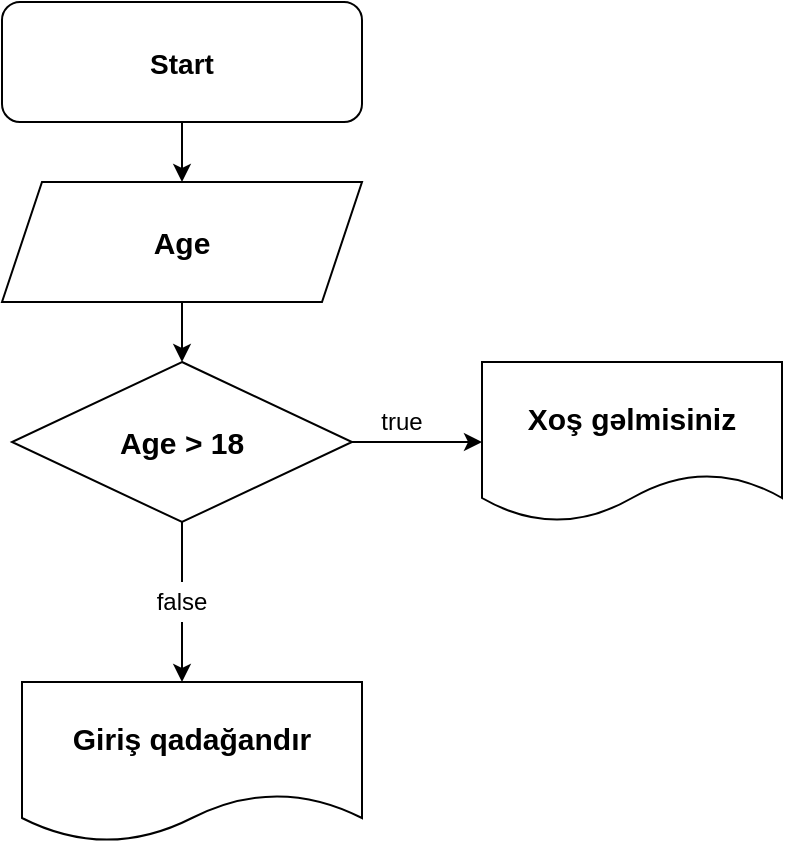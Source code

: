 <mxfile version="15.1.4" type="device"><diagram id="7HRFHzwbY869yRSB86Dh" name="Page-1"><mxGraphModel dx="1038" dy="579" grid="1" gridSize="10" guides="1" tooltips="1" connect="1" arrows="1" fold="1" page="1" pageScale="1" pageWidth="850" pageHeight="1100" math="0" shadow="0"><root><mxCell id="0"/><mxCell id="1" parent="0"/><mxCell id="W6FV5DU8xb6OEOypq1Gp-1" value="&lt;font style=&quot;font-size: 14px&quot;&gt;&lt;b&gt;Start&lt;/b&gt;&lt;/font&gt;" style="rounded=1;whiteSpace=wrap;html=1;fontSize=15;" vertex="1" parent="1"><mxGeometry x="310" y="40" width="180" height="60" as="geometry"/></mxCell><mxCell id="W6FV5DU8xb6OEOypq1Gp-3" value="" style="endArrow=classic;html=1;exitX=0.5;exitY=1;exitDx=0;exitDy=0;" edge="1" parent="1" source="W6FV5DU8xb6OEOypq1Gp-1" target="W6FV5DU8xb6OEOypq1Gp-4"><mxGeometry width="50" height="50" relative="1" as="geometry"><mxPoint x="400" y="210" as="sourcePoint"/><mxPoint x="400" y="140" as="targetPoint"/></mxGeometry></mxCell><mxCell id="W6FV5DU8xb6OEOypq1Gp-4" value="&lt;font style=&quot;font-size: 15px&quot;&gt;&lt;b&gt;Age&lt;/b&gt;&lt;/font&gt;" style="shape=parallelogram;perimeter=parallelogramPerimeter;whiteSpace=wrap;html=1;fixedSize=1;" vertex="1" parent="1"><mxGeometry x="310" y="130" width="180" height="60" as="geometry"/></mxCell><mxCell id="W6FV5DU8xb6OEOypq1Gp-5" value="&lt;font style=&quot;font-size: 15px&quot;&gt;&lt;b&gt;Age &amp;gt; 18&lt;/b&gt;&lt;/font&gt;" style="rhombus;whiteSpace=wrap;html=1;" vertex="1" parent="1"><mxGeometry x="315" y="220" width="170" height="80" as="geometry"/></mxCell><mxCell id="W6FV5DU8xb6OEOypq1Gp-8" value="" style="endArrow=classic;html=1;exitX=0.5;exitY=1;exitDx=0;exitDy=0;entryX=0.5;entryY=0;entryDx=0;entryDy=0;" edge="1" parent="1" source="W6FV5DU8xb6OEOypq1Gp-4" target="W6FV5DU8xb6OEOypq1Gp-5"><mxGeometry width="50" height="50" relative="1" as="geometry"><mxPoint x="400" y="210" as="sourcePoint"/><mxPoint x="430" y="180" as="targetPoint"/></mxGeometry></mxCell><mxCell id="W6FV5DU8xb6OEOypq1Gp-10" value="" style="endArrow=classic;html=1;exitX=1;exitY=0.5;exitDx=0;exitDy=0;" edge="1" parent="1" source="W6FV5DU8xb6OEOypq1Gp-5"><mxGeometry width="50" height="50" relative="1" as="geometry"><mxPoint x="400" y="210" as="sourcePoint"/><mxPoint x="550" y="260" as="targetPoint"/></mxGeometry></mxCell><mxCell id="W6FV5DU8xb6OEOypq1Gp-12" value="true" style="text;html=1;strokeColor=none;fillColor=none;align=center;verticalAlign=middle;whiteSpace=wrap;rounded=0;" vertex="1" parent="1"><mxGeometry x="490" y="240" width="40" height="20" as="geometry"/></mxCell><mxCell id="W6FV5DU8xb6OEOypq1Gp-13" value="&lt;b&gt;&lt;font style=&quot;font-size: 15px&quot;&gt;Xoş gəlmisiniz&lt;/font&gt;&lt;/b&gt;" style="shape=document;whiteSpace=wrap;html=1;boundedLbl=1;" vertex="1" parent="1"><mxGeometry x="550" y="220" width="150" height="80" as="geometry"/></mxCell><mxCell id="W6FV5DU8xb6OEOypq1Gp-20" value="false" style="text;html=1;strokeColor=none;fillColor=none;align=center;verticalAlign=middle;whiteSpace=wrap;rounded=0;" vertex="1" parent="1"><mxGeometry x="380" y="330" width="40" height="20" as="geometry"/></mxCell><mxCell id="W6FV5DU8xb6OEOypq1Gp-21" value="" style="endArrow=classic;html=1;exitX=0.5;exitY=1;exitDx=0;exitDy=0;" edge="1" parent="1" source="W6FV5DU8xb6OEOypq1Gp-20"><mxGeometry width="50" height="50" relative="1" as="geometry"><mxPoint x="480" y="350" as="sourcePoint"/><mxPoint x="400" y="380" as="targetPoint"/></mxGeometry></mxCell><mxCell id="W6FV5DU8xb6OEOypq1Gp-23" value="" style="endArrow=none;html=1;entryX=0.5;entryY=1;entryDx=0;entryDy=0;exitX=0.5;exitY=0;exitDx=0;exitDy=0;" edge="1" parent="1" source="W6FV5DU8xb6OEOypq1Gp-20" target="W6FV5DU8xb6OEOypq1Gp-5"><mxGeometry width="50" height="50" relative="1" as="geometry"><mxPoint x="180" y="340" as="sourcePoint"/><mxPoint x="230" y="290" as="targetPoint"/></mxGeometry></mxCell><mxCell id="W6FV5DU8xb6OEOypq1Gp-24" value="&lt;b&gt;&lt;font style=&quot;font-size: 15px&quot;&gt;Giriş qadağandır&lt;/font&gt;&lt;/b&gt;" style="shape=document;whiteSpace=wrap;html=1;boundedLbl=1;" vertex="1" parent="1"><mxGeometry x="320" y="380" width="170" height="80" as="geometry"/></mxCell></root></mxGraphModel></diagram></mxfile>